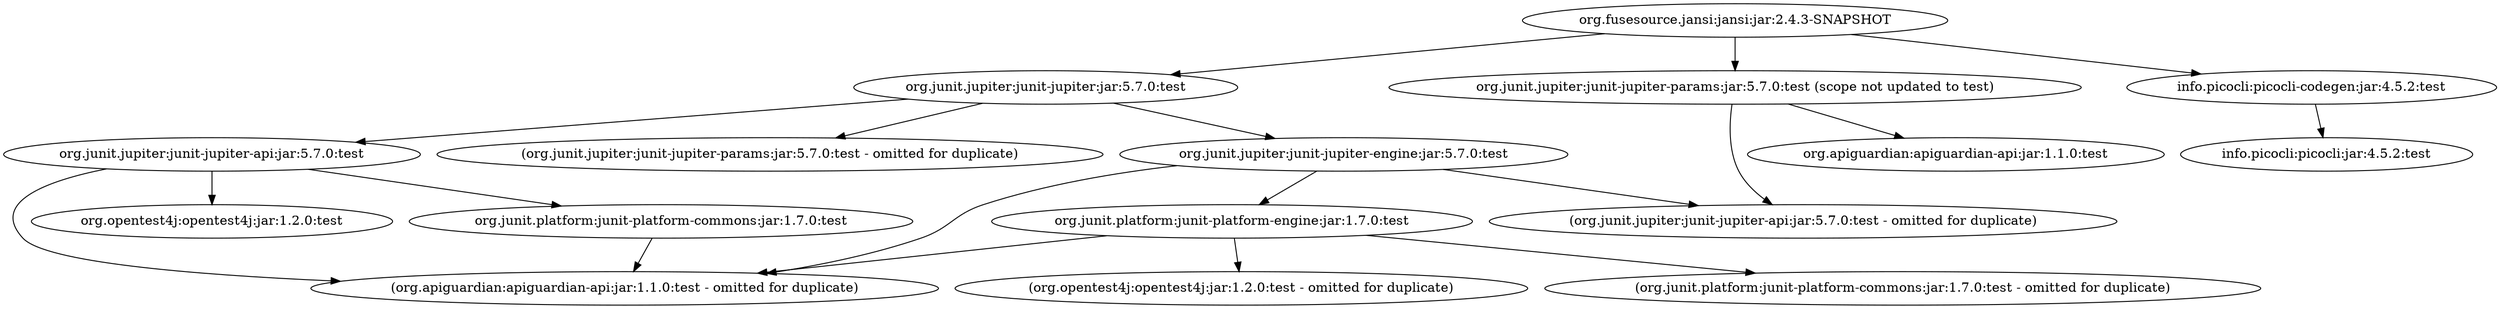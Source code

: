 digraph fusesource__jansi {
	"org.fusesource.jansi:jansi:jar:2.4.3-SNAPSHOT" -> "org.junit.jupiter:junit-jupiter:jar:5.7.0:test" ; 
	"org.fusesource.jansi:jansi:jar:2.4.3-SNAPSHOT" -> "org.junit.jupiter:junit-jupiter-params:jar:5.7.0:test (scope not updated to test)" ; 
	"org.fusesource.jansi:jansi:jar:2.4.3-SNAPSHOT" -> "info.picocli:picocli-codegen:jar:4.5.2:test" ; 
	"org.junit.jupiter:junit-jupiter:jar:5.7.0:test" -> "org.junit.jupiter:junit-jupiter-api:jar:5.7.0:test" ; 
	"org.junit.jupiter:junit-jupiter:jar:5.7.0:test" -> "(org.junit.jupiter:junit-jupiter-params:jar:5.7.0:test - omitted for duplicate)" ; 
	"org.junit.jupiter:junit-jupiter:jar:5.7.0:test" -> "org.junit.jupiter:junit-jupiter-engine:jar:5.7.0:test" ; 
	"org.junit.jupiter:junit-jupiter-api:jar:5.7.0:test" -> "(org.apiguardian:apiguardian-api:jar:1.1.0:test - omitted for duplicate)" ; 
	"org.junit.jupiter:junit-jupiter-api:jar:5.7.0:test" -> "org.opentest4j:opentest4j:jar:1.2.0:test" ; 
	"org.junit.jupiter:junit-jupiter-api:jar:5.7.0:test" -> "org.junit.platform:junit-platform-commons:jar:1.7.0:test" ; 
	"org.junit.platform:junit-platform-commons:jar:1.7.0:test" -> "(org.apiguardian:apiguardian-api:jar:1.1.0:test - omitted for duplicate)" ; 
	"org.junit.jupiter:junit-jupiter-engine:jar:5.7.0:test" -> "(org.apiguardian:apiguardian-api:jar:1.1.0:test - omitted for duplicate)" ; 
	"org.junit.jupiter:junit-jupiter-engine:jar:5.7.0:test" -> "org.junit.platform:junit-platform-engine:jar:1.7.0:test" ; 
	"org.junit.jupiter:junit-jupiter-engine:jar:5.7.0:test" -> "(org.junit.jupiter:junit-jupiter-api:jar:5.7.0:test - omitted for duplicate)" ; 
	"org.junit.platform:junit-platform-engine:jar:1.7.0:test" -> "(org.apiguardian:apiguardian-api:jar:1.1.0:test - omitted for duplicate)" ; 
	"org.junit.platform:junit-platform-engine:jar:1.7.0:test" -> "(org.opentest4j:opentest4j:jar:1.2.0:test - omitted for duplicate)" ; 
	"org.junit.platform:junit-platform-engine:jar:1.7.0:test" -> "(org.junit.platform:junit-platform-commons:jar:1.7.0:test - omitted for duplicate)" ; 
	"org.junit.jupiter:junit-jupiter-params:jar:5.7.0:test (scope not updated to test)" -> "org.apiguardian:apiguardian-api:jar:1.1.0:test" ; 
	"org.junit.jupiter:junit-jupiter-params:jar:5.7.0:test (scope not updated to test)" -> "(org.junit.jupiter:junit-jupiter-api:jar:5.7.0:test - omitted for duplicate)" ; 
	"info.picocli:picocli-codegen:jar:4.5.2:test" -> "info.picocli:picocli:jar:4.5.2:test" ; 
}
